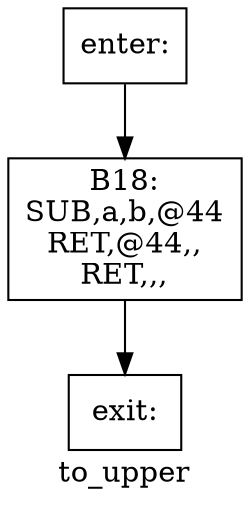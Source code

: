 digraph to_upper{
label =to_upper
B18[label="B18:\nSUB,a,b,@44\nRET,@44,,\nRET,,,\n" shape=box]
enter[label="enter:\n" shape=box]
exit[label="exit:\n" shape=box]
B18->exit
enter->B18
}

